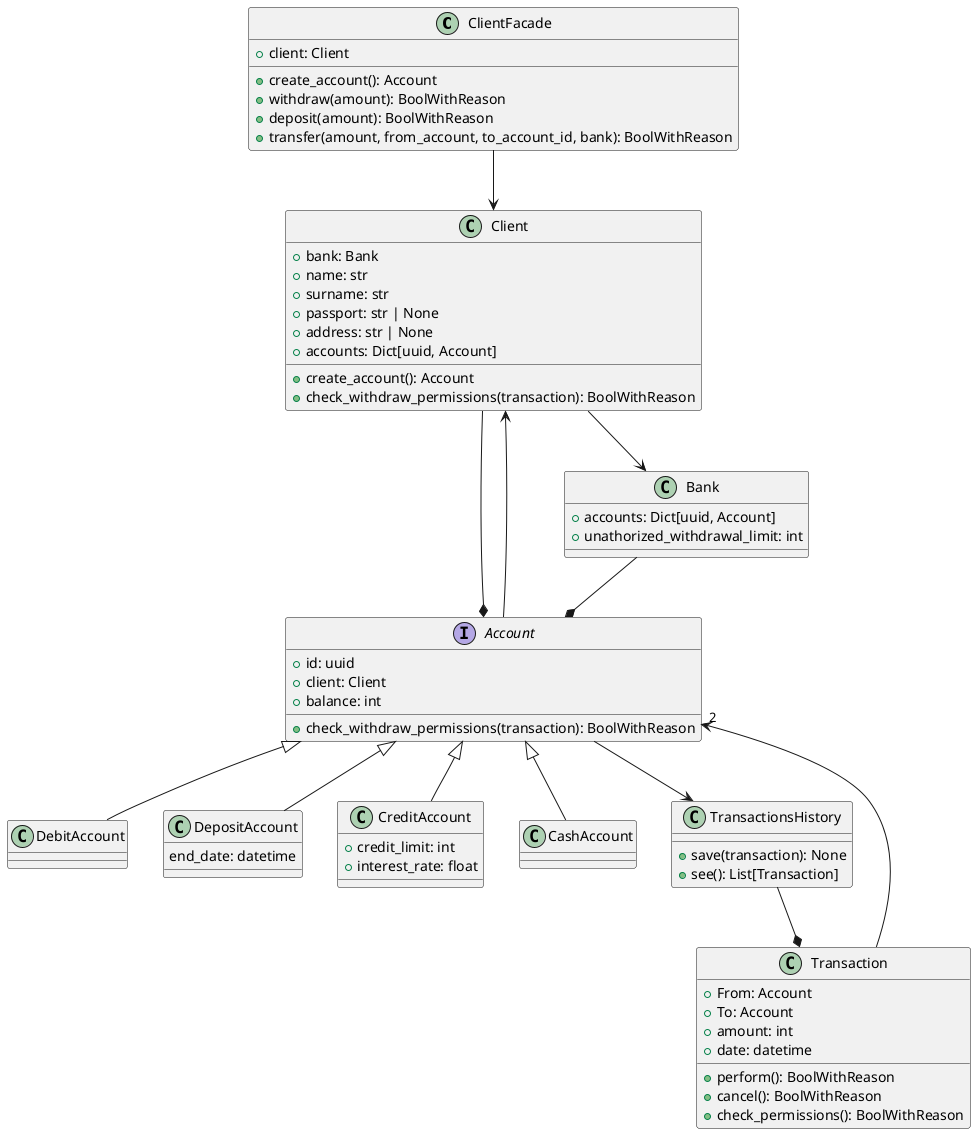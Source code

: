 @startuml classes_uml

class ClientFacade {
    + client: Client

    + create_account(): Account
    + withdraw(amount): BoolWithReason
    + deposit(amount): BoolWithReason
    + transfer(amount, from_account, to_account_id, bank): BoolWithReason
}

ClientFacade --> Client

class Client {
    + bank: Bank
    + name: str
    + surname: str
    + passport: str | None
    + address: str | None
    + accounts: Dict[uuid, Account]

    + create_account(): Account
    + check_withdraw_permissions(transaction): BoolWithReason
}

interface Account {
    + id: uuid
    + client: Client
    + balance: int

    + check_withdraw_permissions(transaction): BoolWithReason
}

Account <|-- DebitAccount
Account <|-- DepositAccount
Account <|-- CreditAccount
Account <|-- CashAccount

class DepositAccount {
    end_date: datetime
}

class CreditAccount {
    + credit_limit: int
    + interest_rate: float
}


class Bank {
    + accounts: Dict[uuid, Account]
    + unathorized_withdrawal_limit: int
}

Client --> Bank
Bank --* Account
Client --* Account
Account --> Client

class Transaction {
    + From: Account
    + To: Account
    + amount: int
    + date: datetime

    + perform(): BoolWithReason
    + cancel(): BoolWithReason
    + check_permissions(): BoolWithReason
}

Transaction --> "2" Account

class TransactionsHistory {
    + save(transaction): None
    + see(): List[Transaction]
}

TransactionsHistory --* Transaction
Account --> TransactionsHistory

@enduml